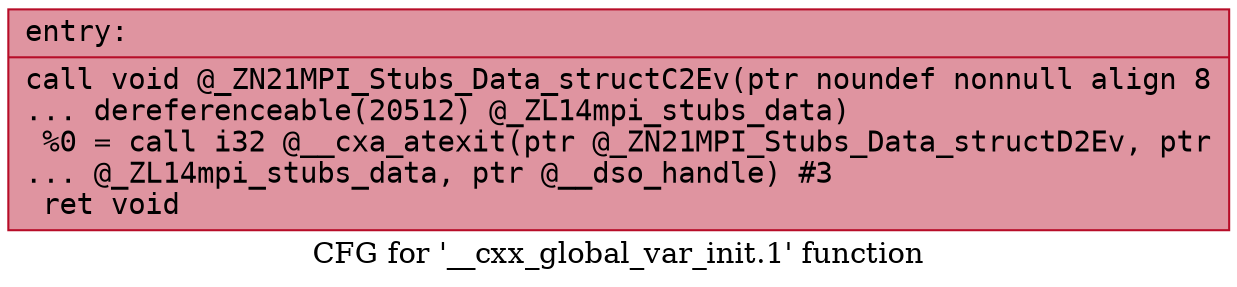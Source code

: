 digraph "CFG for '__cxx_global_var_init.1' function" {
	label="CFG for '__cxx_global_var_init.1' function";

	Node0x55ce00292e80 [shape=record,color="#b70d28ff", style=filled, fillcolor="#b70d2870" fontname="Courier",label="{entry:\l|  call void @_ZN21MPI_Stubs_Data_structC2Ev(ptr noundef nonnull align 8\l... dereferenceable(20512) @_ZL14mpi_stubs_data)\l  %0 = call i32 @__cxa_atexit(ptr @_ZN21MPI_Stubs_Data_structD2Ev, ptr\l... @_ZL14mpi_stubs_data, ptr @__dso_handle) #3\l  ret void\l}"];
}

